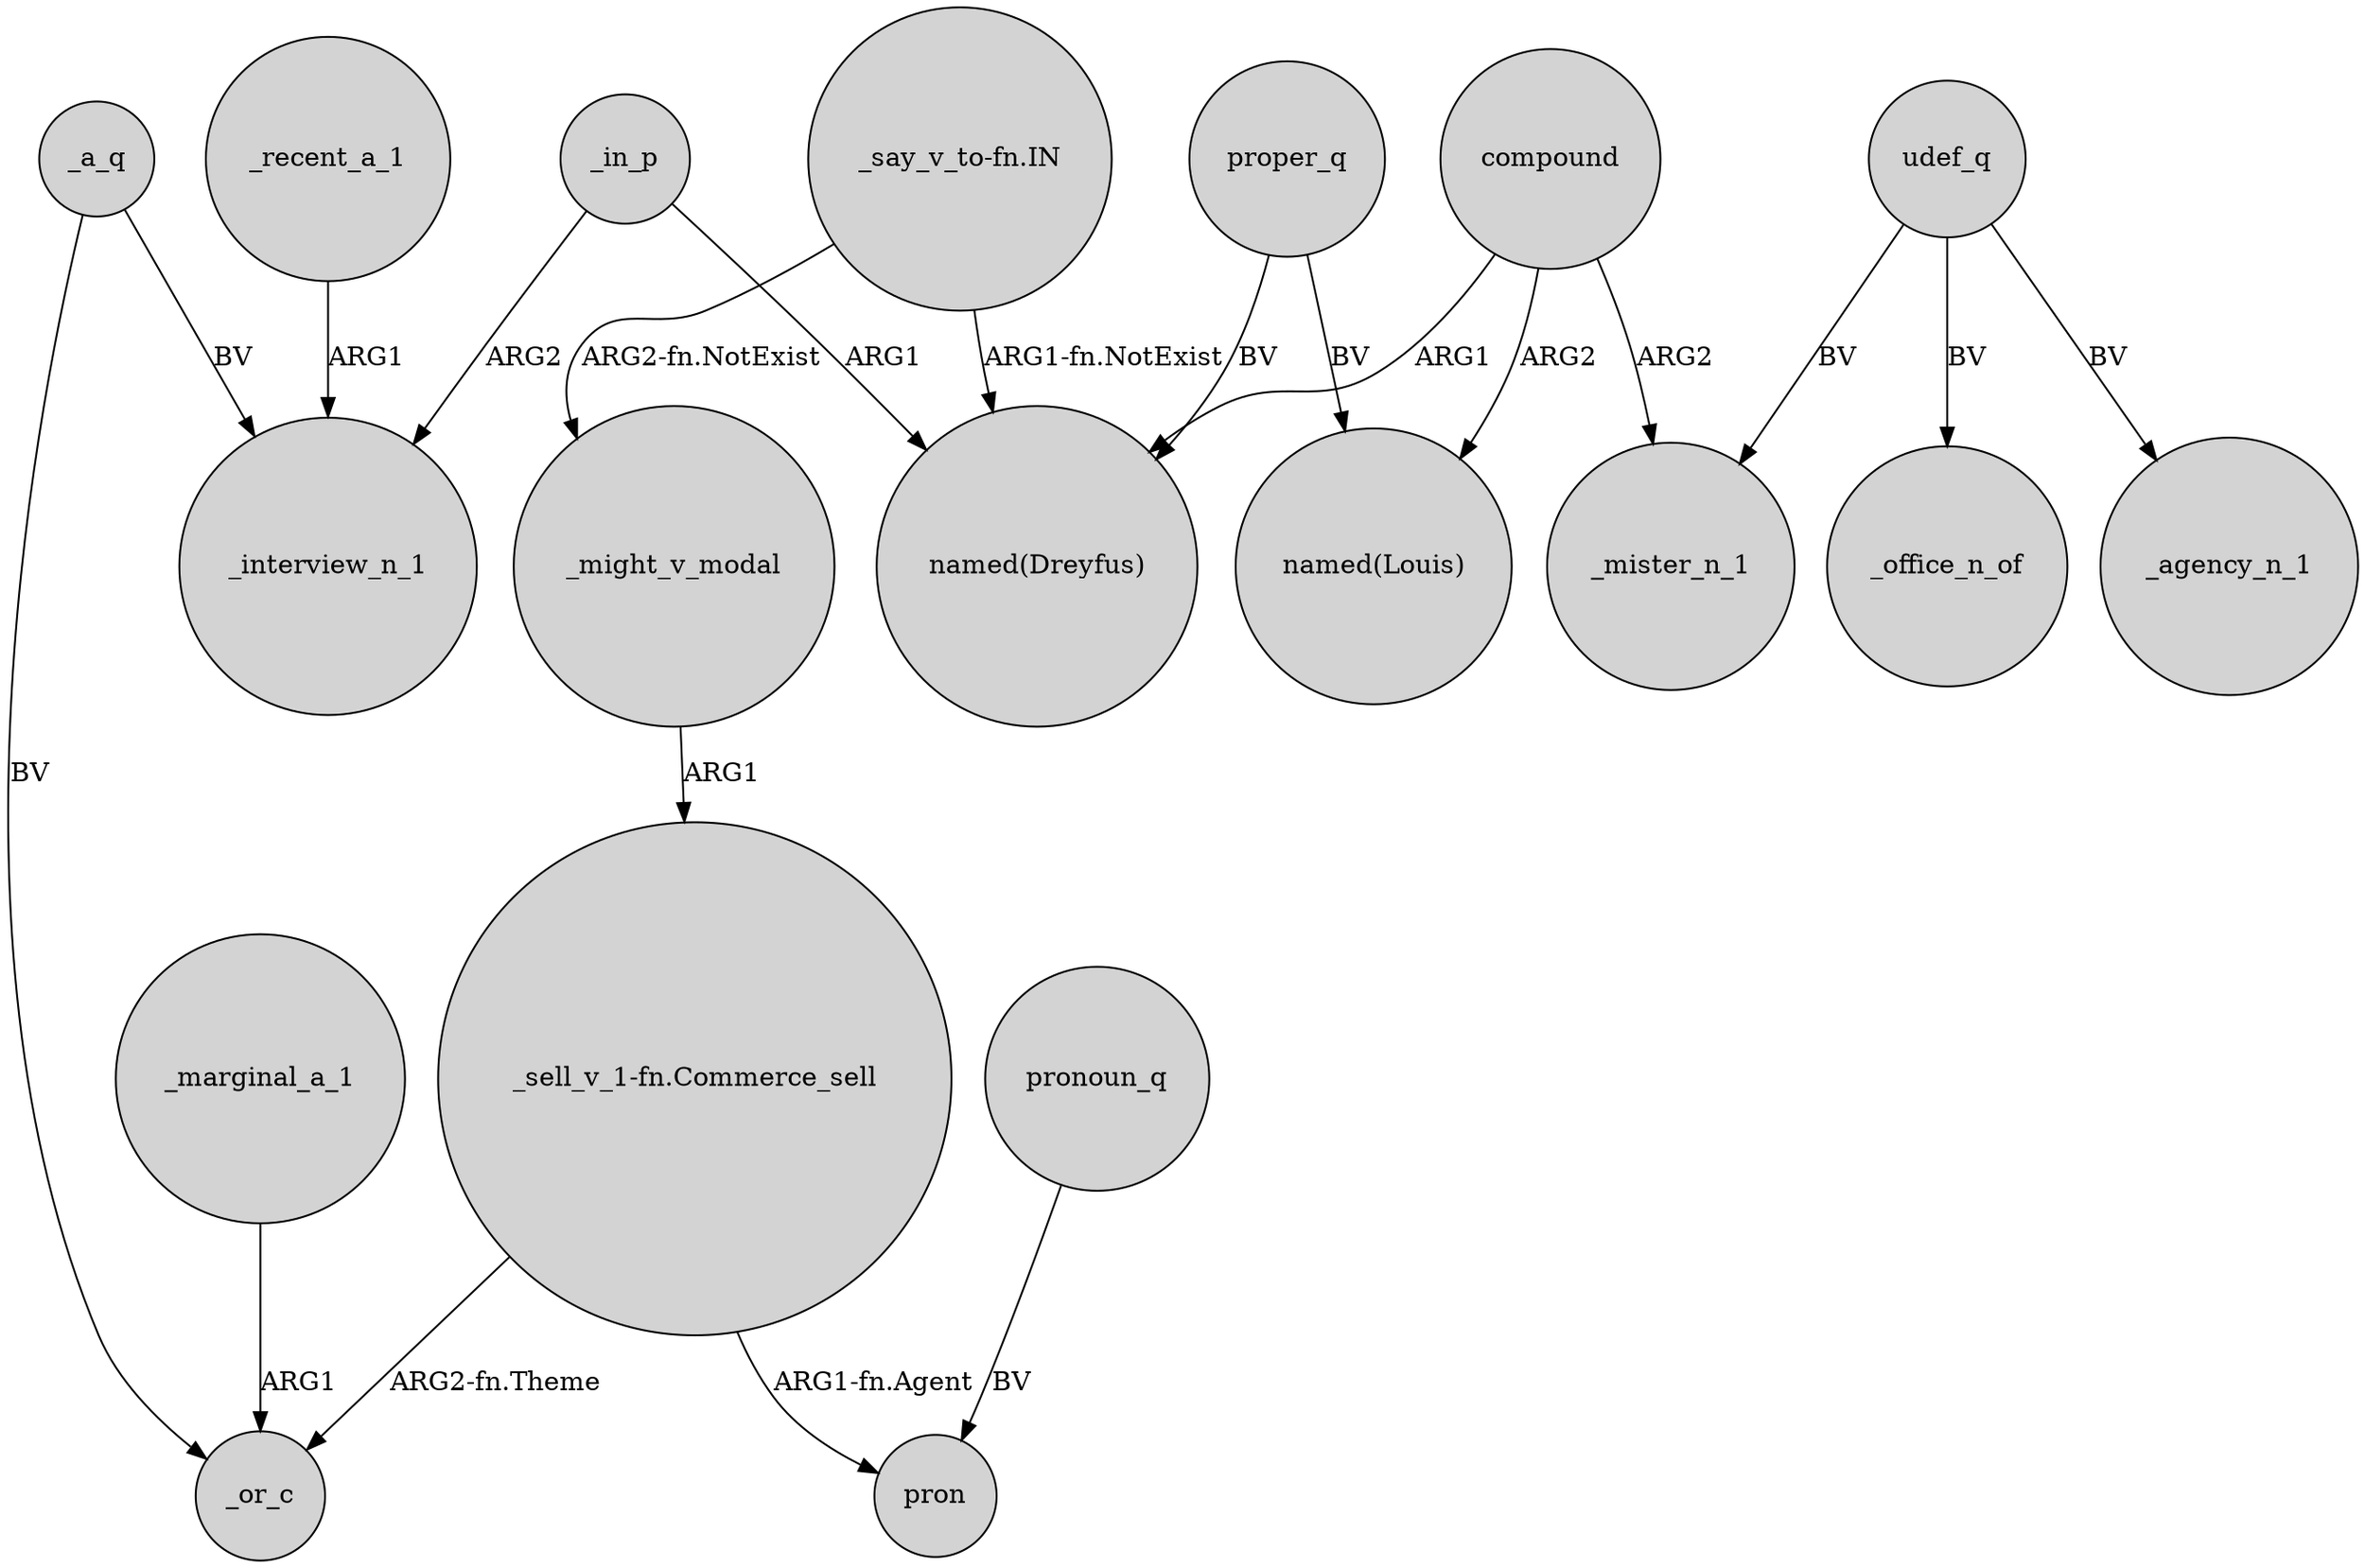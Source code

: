 digraph {
	node [shape=circle style=filled]
	_in_p -> _interview_n_1 [label=ARG2]
	udef_q -> _office_n_of [label=BV]
	proper_q -> "named(Louis)" [label=BV]
	_recent_a_1 -> _interview_n_1 [label=ARG1]
	_a_q -> _interview_n_1 [label=BV]
	compound -> _mister_n_1 [label=ARG2]
	_in_p -> "named(Dreyfus)" [label=ARG1]
	udef_q -> _mister_n_1 [label=BV]
	"_say_v_to-fn.IN" -> _might_v_modal [label="ARG2-fn.NotExist"]
	_a_q -> _or_c [label=BV]
	"_say_v_to-fn.IN" -> "named(Dreyfus)" [label="ARG1-fn.NotExist"]
	compound -> "named(Dreyfus)" [label=ARG1]
	_marginal_a_1 -> _or_c [label=ARG1]
	pronoun_q -> pron [label=BV]
	_might_v_modal -> "_sell_v_1-fn.Commerce_sell" [label=ARG1]
	udef_q -> _agency_n_1 [label=BV]
	"_sell_v_1-fn.Commerce_sell" -> _or_c [label="ARG2-fn.Theme"]
	compound -> "named(Louis)" [label=ARG2]
	"_sell_v_1-fn.Commerce_sell" -> pron [label="ARG1-fn.Agent"]
	proper_q -> "named(Dreyfus)" [label=BV]
}
